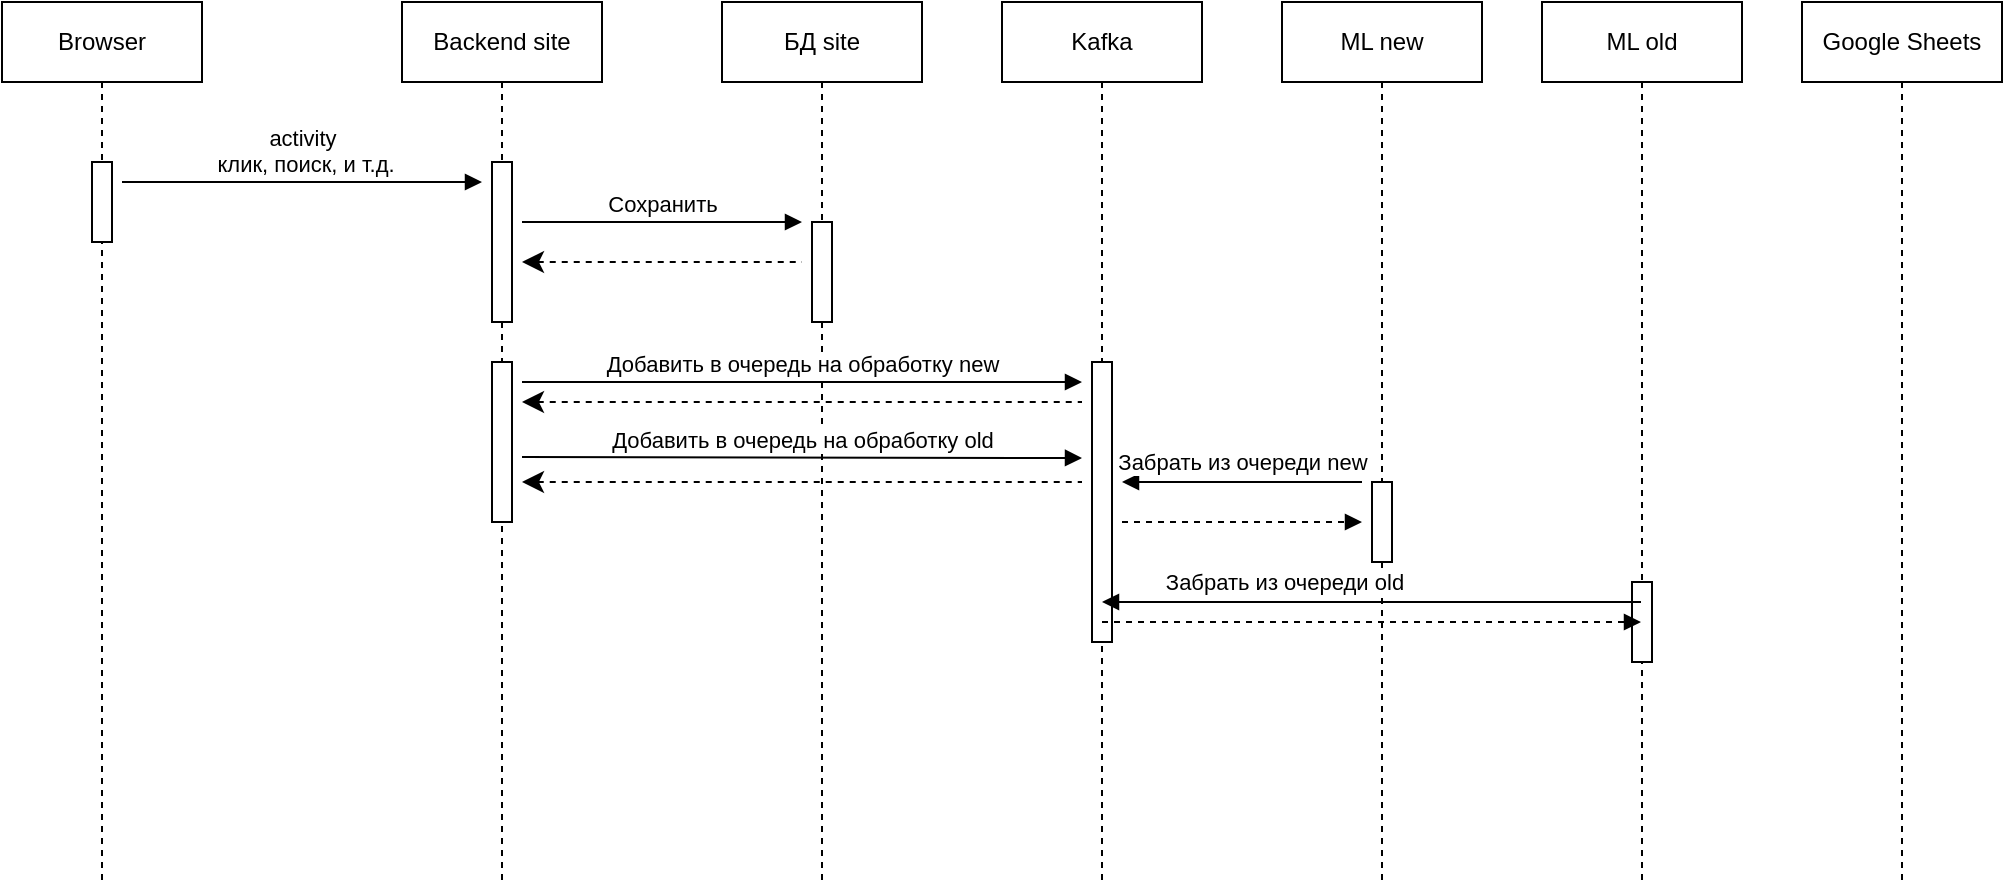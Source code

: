 <mxfile version="24.7.7">
  <diagram name="Page-1" id="13e1069c-82ec-6db2-03f1-153e76fe0fe0">
    <mxGraphModel dx="477" dy="322" grid="1" gridSize="10" guides="1" tooltips="1" connect="1" arrows="1" fold="1" page="1" pageScale="1" pageWidth="1100" pageHeight="850" background="none" math="0" shadow="0">
      <root>
        <mxCell id="0" />
        <mxCell id="1" parent="0" />
        <mxCell id="99ZYGqxpfw9Q4ZG0pec9-1" value="Google Sheets" style="shape=umlLifeline;perimeter=lifelinePerimeter;whiteSpace=wrap;html=1;container=1;dropTarget=0;collapsible=0;recursiveResize=0;outlineConnect=0;portConstraint=eastwest;newEdgeStyle={&quot;curved&quot;:0,&quot;rounded&quot;:0};" vertex="1" parent="1">
          <mxGeometry x="1020" y="40" width="100" height="440" as="geometry" />
        </mxCell>
        <mxCell id="99ZYGqxpfw9Q4ZG0pec9-2" value="Browser" style="shape=umlLifeline;perimeter=lifelinePerimeter;whiteSpace=wrap;html=1;container=1;dropTarget=0;collapsible=0;recursiveResize=0;outlineConnect=0;portConstraint=eastwest;newEdgeStyle={&quot;curved&quot;:0,&quot;rounded&quot;:0};" vertex="1" parent="1">
          <mxGeometry x="120" y="40" width="100" height="440" as="geometry" />
        </mxCell>
        <mxCell id="99ZYGqxpfw9Q4ZG0pec9-4" value="" style="html=1;points=[[0,0,0,0,5],[0,1,0,0,-5],[1,0,0,0,5],[1,1,0,0,-5]];perimeter=orthogonalPerimeter;outlineConnect=0;targetShapes=umlLifeline;portConstraint=eastwest;newEdgeStyle={&quot;curved&quot;:0,&quot;rounded&quot;:0};" vertex="1" parent="99ZYGqxpfw9Q4ZG0pec9-2">
          <mxGeometry x="45" y="80" width="10" height="40" as="geometry" />
        </mxCell>
        <mxCell id="99ZYGqxpfw9Q4ZG0pec9-3" value="Backend site" style="shape=umlLifeline;perimeter=lifelinePerimeter;whiteSpace=wrap;html=1;container=1;dropTarget=0;collapsible=0;recursiveResize=0;outlineConnect=0;portConstraint=eastwest;newEdgeStyle={&quot;curved&quot;:0,&quot;rounded&quot;:0};" vertex="1" parent="1">
          <mxGeometry x="320" y="40" width="100" height="440" as="geometry" />
        </mxCell>
        <mxCell id="99ZYGqxpfw9Q4ZG0pec9-6" value="" style="html=1;points=[[0,0,0,0,5],[0,1,0,0,-5],[1,0,0,0,5],[1,1,0,0,-5]];perimeter=orthogonalPerimeter;outlineConnect=0;targetShapes=umlLifeline;portConstraint=eastwest;newEdgeStyle={&quot;curved&quot;:0,&quot;rounded&quot;:0};" vertex="1" parent="99ZYGqxpfw9Q4ZG0pec9-3">
          <mxGeometry x="45" y="80" width="10" height="80" as="geometry" />
        </mxCell>
        <mxCell id="99ZYGqxpfw9Q4ZG0pec9-15" value="" style="html=1;points=[[0,0,0,0,5],[0,1,0,0,-5],[1,0,0,0,5],[1,1,0,0,-5]];perimeter=orthogonalPerimeter;outlineConnect=0;targetShapes=umlLifeline;portConstraint=eastwest;newEdgeStyle={&quot;curved&quot;:0,&quot;rounded&quot;:0};" vertex="1" parent="99ZYGqxpfw9Q4ZG0pec9-3">
          <mxGeometry x="45" y="180" width="10" height="80" as="geometry" />
        </mxCell>
        <mxCell id="99ZYGqxpfw9Q4ZG0pec9-5" value="&lt;div&gt;activity&lt;/div&gt;&lt;div&gt;&amp;nbsp;клик, поиск, и т.д.&lt;br&gt;&lt;/div&gt;" style="html=1;verticalAlign=bottom;startArrow=none;startFill=0;endArrow=block;startSize=8;curved=0;rounded=0;" edge="1" parent="1">
          <mxGeometry width="60" relative="1" as="geometry">
            <mxPoint x="180" y="130" as="sourcePoint" />
            <mxPoint x="360" y="130" as="targetPoint" />
          </mxGeometry>
        </mxCell>
        <mxCell id="99ZYGqxpfw9Q4ZG0pec9-8" value="БД site" style="shape=umlLifeline;perimeter=lifelinePerimeter;whiteSpace=wrap;html=1;container=1;dropTarget=0;collapsible=0;recursiveResize=0;outlineConnect=0;portConstraint=eastwest;newEdgeStyle={&quot;curved&quot;:0,&quot;rounded&quot;:0};" vertex="1" parent="1">
          <mxGeometry x="480" y="40" width="100" height="440" as="geometry" />
        </mxCell>
        <mxCell id="99ZYGqxpfw9Q4ZG0pec9-10" value="" style="html=1;points=[[0,0,0,0,5],[0,1,0,0,-5],[1,0,0,0,5],[1,1,0,0,-5]];perimeter=orthogonalPerimeter;outlineConnect=0;targetShapes=umlLifeline;portConstraint=eastwest;newEdgeStyle={&quot;curved&quot;:0,&quot;rounded&quot;:0};" vertex="1" parent="99ZYGqxpfw9Q4ZG0pec9-8">
          <mxGeometry x="45" y="110" width="10" height="50" as="geometry" />
        </mxCell>
        <mxCell id="99ZYGqxpfw9Q4ZG0pec9-9" value="Сохранить" style="html=1;verticalAlign=bottom;startArrow=none;startFill=0;endArrow=block;startSize=8;curved=0;rounded=0;" edge="1" parent="1">
          <mxGeometry width="60" relative="1" as="geometry">
            <mxPoint x="380" y="150" as="sourcePoint" />
            <mxPoint x="520" y="150" as="targetPoint" />
          </mxGeometry>
        </mxCell>
        <mxCell id="99ZYGqxpfw9Q4ZG0pec9-11" value="" style="html=1;verticalAlign=bottom;startArrow=classic;startFill=1;endArrow=none;startSize=8;curved=0;rounded=0;endFill=0;dashed=1;" edge="1" parent="1">
          <mxGeometry width="60" relative="1" as="geometry">
            <mxPoint x="380" y="170" as="sourcePoint" />
            <mxPoint x="520" y="170" as="targetPoint" />
          </mxGeometry>
        </mxCell>
        <mxCell id="99ZYGqxpfw9Q4ZG0pec9-12" value="ML new" style="shape=umlLifeline;perimeter=lifelinePerimeter;whiteSpace=wrap;html=1;container=1;dropTarget=0;collapsible=0;recursiveResize=0;outlineConnect=0;portConstraint=eastwest;newEdgeStyle={&quot;curved&quot;:0,&quot;rounded&quot;:0};" vertex="1" parent="1">
          <mxGeometry x="760" y="40" width="100" height="440" as="geometry" />
        </mxCell>
        <mxCell id="99ZYGqxpfw9Q4ZG0pec9-19" value="" style="html=1;points=[[0,0,0,0,5],[0,1,0,0,-5],[1,0,0,0,5],[1,1,0,0,-5]];perimeter=orthogonalPerimeter;outlineConnect=0;targetShapes=umlLifeline;portConstraint=eastwest;newEdgeStyle={&quot;curved&quot;:0,&quot;rounded&quot;:0};" vertex="1" parent="99ZYGqxpfw9Q4ZG0pec9-12">
          <mxGeometry x="45" y="240" width="10" height="40" as="geometry" />
        </mxCell>
        <mxCell id="99ZYGqxpfw9Q4ZG0pec9-13" value="ML old" style="shape=umlLifeline;perimeter=lifelinePerimeter;whiteSpace=wrap;html=1;container=1;dropTarget=0;collapsible=0;recursiveResize=0;outlineConnect=0;portConstraint=eastwest;newEdgeStyle={&quot;curved&quot;:0,&quot;rounded&quot;:0};" vertex="1" parent="1">
          <mxGeometry x="890" y="40" width="100" height="440" as="geometry" />
        </mxCell>
        <mxCell id="99ZYGqxpfw9Q4ZG0pec9-20" value="" style="html=1;points=[[0,0,0,0,5],[0,1,0,0,-5],[1,0,0,0,5],[1,1,0,0,-5]];perimeter=orthogonalPerimeter;outlineConnect=0;targetShapes=umlLifeline;portConstraint=eastwest;newEdgeStyle={&quot;curved&quot;:0,&quot;rounded&quot;:0};" vertex="1" parent="99ZYGqxpfw9Q4ZG0pec9-13">
          <mxGeometry x="45" y="290" width="10" height="40" as="geometry" />
        </mxCell>
        <mxCell id="99ZYGqxpfw9Q4ZG0pec9-14" value="Kafka" style="shape=umlLifeline;perimeter=lifelinePerimeter;whiteSpace=wrap;html=1;container=1;dropTarget=0;collapsible=0;recursiveResize=0;outlineConnect=0;portConstraint=eastwest;newEdgeStyle={&quot;curved&quot;:0,&quot;rounded&quot;:0};" vertex="1" parent="1">
          <mxGeometry x="620" y="40" width="100" height="440" as="geometry" />
        </mxCell>
        <mxCell id="99ZYGqxpfw9Q4ZG0pec9-17" value="" style="html=1;points=[[0,0,0,0,5],[0,1,0,0,-5],[1,0,0,0,5],[1,1,0,0,-5]];perimeter=orthogonalPerimeter;outlineConnect=0;targetShapes=umlLifeline;portConstraint=eastwest;newEdgeStyle={&quot;curved&quot;:0,&quot;rounded&quot;:0};" vertex="1" parent="99ZYGqxpfw9Q4ZG0pec9-14">
          <mxGeometry x="45" y="180" width="10" height="140" as="geometry" />
        </mxCell>
        <mxCell id="99ZYGqxpfw9Q4ZG0pec9-16" value="Добавить в очередь на обработку new" style="html=1;verticalAlign=bottom;startArrow=none;startFill=0;endArrow=block;startSize=8;curved=0;rounded=0;" edge="1" parent="1">
          <mxGeometry width="60" relative="1" as="geometry">
            <mxPoint x="380" y="230" as="sourcePoint" />
            <mxPoint x="660" y="230" as="targetPoint" />
          </mxGeometry>
        </mxCell>
        <mxCell id="99ZYGqxpfw9Q4ZG0pec9-18" value="Добавить в очередь на обработку old" style="html=1;verticalAlign=bottom;startArrow=none;startFill=0;endArrow=block;startSize=8;curved=0;rounded=0;" edge="1" parent="1">
          <mxGeometry width="60" relative="1" as="geometry">
            <mxPoint x="380" y="267.5" as="sourcePoint" />
            <mxPoint x="660" y="268" as="targetPoint" />
          </mxGeometry>
        </mxCell>
        <mxCell id="99ZYGqxpfw9Q4ZG0pec9-21" value="" style="html=1;verticalAlign=bottom;startArrow=none;startFill=0;endArrow=block;startSize=8;curved=0;rounded=0;dashed=1;" edge="1" parent="1">
          <mxGeometry width="60" relative="1" as="geometry">
            <mxPoint x="680" y="300" as="sourcePoint" />
            <mxPoint x="800" y="300" as="targetPoint" />
          </mxGeometry>
        </mxCell>
        <mxCell id="99ZYGqxpfw9Q4ZG0pec9-22" value="" style="html=1;verticalAlign=bottom;startArrow=none;startFill=0;endArrow=block;startSize=8;curved=0;rounded=0;dashed=1;" edge="1" parent="1" source="99ZYGqxpfw9Q4ZG0pec9-14" target="99ZYGqxpfw9Q4ZG0pec9-13">
          <mxGeometry width="60" relative="1" as="geometry">
            <mxPoint x="680" y="340" as="sourcePoint" />
            <mxPoint x="800" y="340" as="targetPoint" />
            <Array as="points">
              <mxPoint x="770" y="350" />
            </Array>
          </mxGeometry>
        </mxCell>
        <mxCell id="99ZYGqxpfw9Q4ZG0pec9-23" value="" style="html=1;verticalAlign=bottom;startArrow=classic;startFill=1;endArrow=none;startSize=8;curved=0;rounded=0;endFill=0;dashed=1;" edge="1" parent="1">
          <mxGeometry width="60" relative="1" as="geometry">
            <mxPoint x="380" y="240" as="sourcePoint" />
            <mxPoint x="660" y="240" as="targetPoint" />
          </mxGeometry>
        </mxCell>
        <mxCell id="99ZYGqxpfw9Q4ZG0pec9-24" value="" style="html=1;verticalAlign=bottom;startArrow=classic;startFill=1;endArrow=none;startSize=8;curved=0;rounded=0;endFill=0;dashed=1;" edge="1" parent="1">
          <mxGeometry width="60" relative="1" as="geometry">
            <mxPoint x="380" y="280" as="sourcePoint" />
            <mxPoint x="660" y="280" as="targetPoint" />
          </mxGeometry>
        </mxCell>
        <mxCell id="99ZYGqxpfw9Q4ZG0pec9-25" value="" style="html=1;verticalAlign=bottom;startArrow=none;startFill=0;endArrow=block;startSize=8;curved=0;rounded=0;" edge="1" parent="1">
          <mxGeometry width="60" relative="1" as="geometry">
            <mxPoint x="800" y="280" as="sourcePoint" />
            <mxPoint x="680" y="280" as="targetPoint" />
            <Array as="points">
              <mxPoint x="730" y="280" />
            </Array>
            <mxPoint as="offset" />
          </mxGeometry>
        </mxCell>
        <mxCell id="99ZYGqxpfw9Q4ZG0pec9-27" value="Забрать из очереди new" style="edgeLabel;html=1;align=center;verticalAlign=middle;resizable=0;points=[];" vertex="1" connectable="0" parent="99ZYGqxpfw9Q4ZG0pec9-25">
          <mxGeometry x="0.283" y="-2" relative="1" as="geometry">
            <mxPoint x="17" y="-8" as="offset" />
          </mxGeometry>
        </mxCell>
        <mxCell id="99ZYGqxpfw9Q4ZG0pec9-28" value="" style="html=1;verticalAlign=bottom;startArrow=none;startFill=0;endArrow=block;startSize=8;curved=0;rounded=0;" edge="1" parent="1" source="99ZYGqxpfw9Q4ZG0pec9-13">
          <mxGeometry width="60" relative="1" as="geometry">
            <mxPoint x="790" y="340" as="sourcePoint" />
            <mxPoint x="670" y="340" as="targetPoint" />
            <Array as="points">
              <mxPoint x="720" y="340" />
            </Array>
            <mxPoint as="offset" />
          </mxGeometry>
        </mxCell>
        <mxCell id="99ZYGqxpfw9Q4ZG0pec9-30" value="Забрать из очереди old" style="edgeLabel;html=1;align=center;verticalAlign=middle;resizable=0;points=[];" vertex="1" connectable="0" parent="99ZYGqxpfw9Q4ZG0pec9-28">
          <mxGeometry x="0.321" y="2" relative="1" as="geometry">
            <mxPoint x="-1" y="-12" as="offset" />
          </mxGeometry>
        </mxCell>
      </root>
    </mxGraphModel>
  </diagram>
</mxfile>
